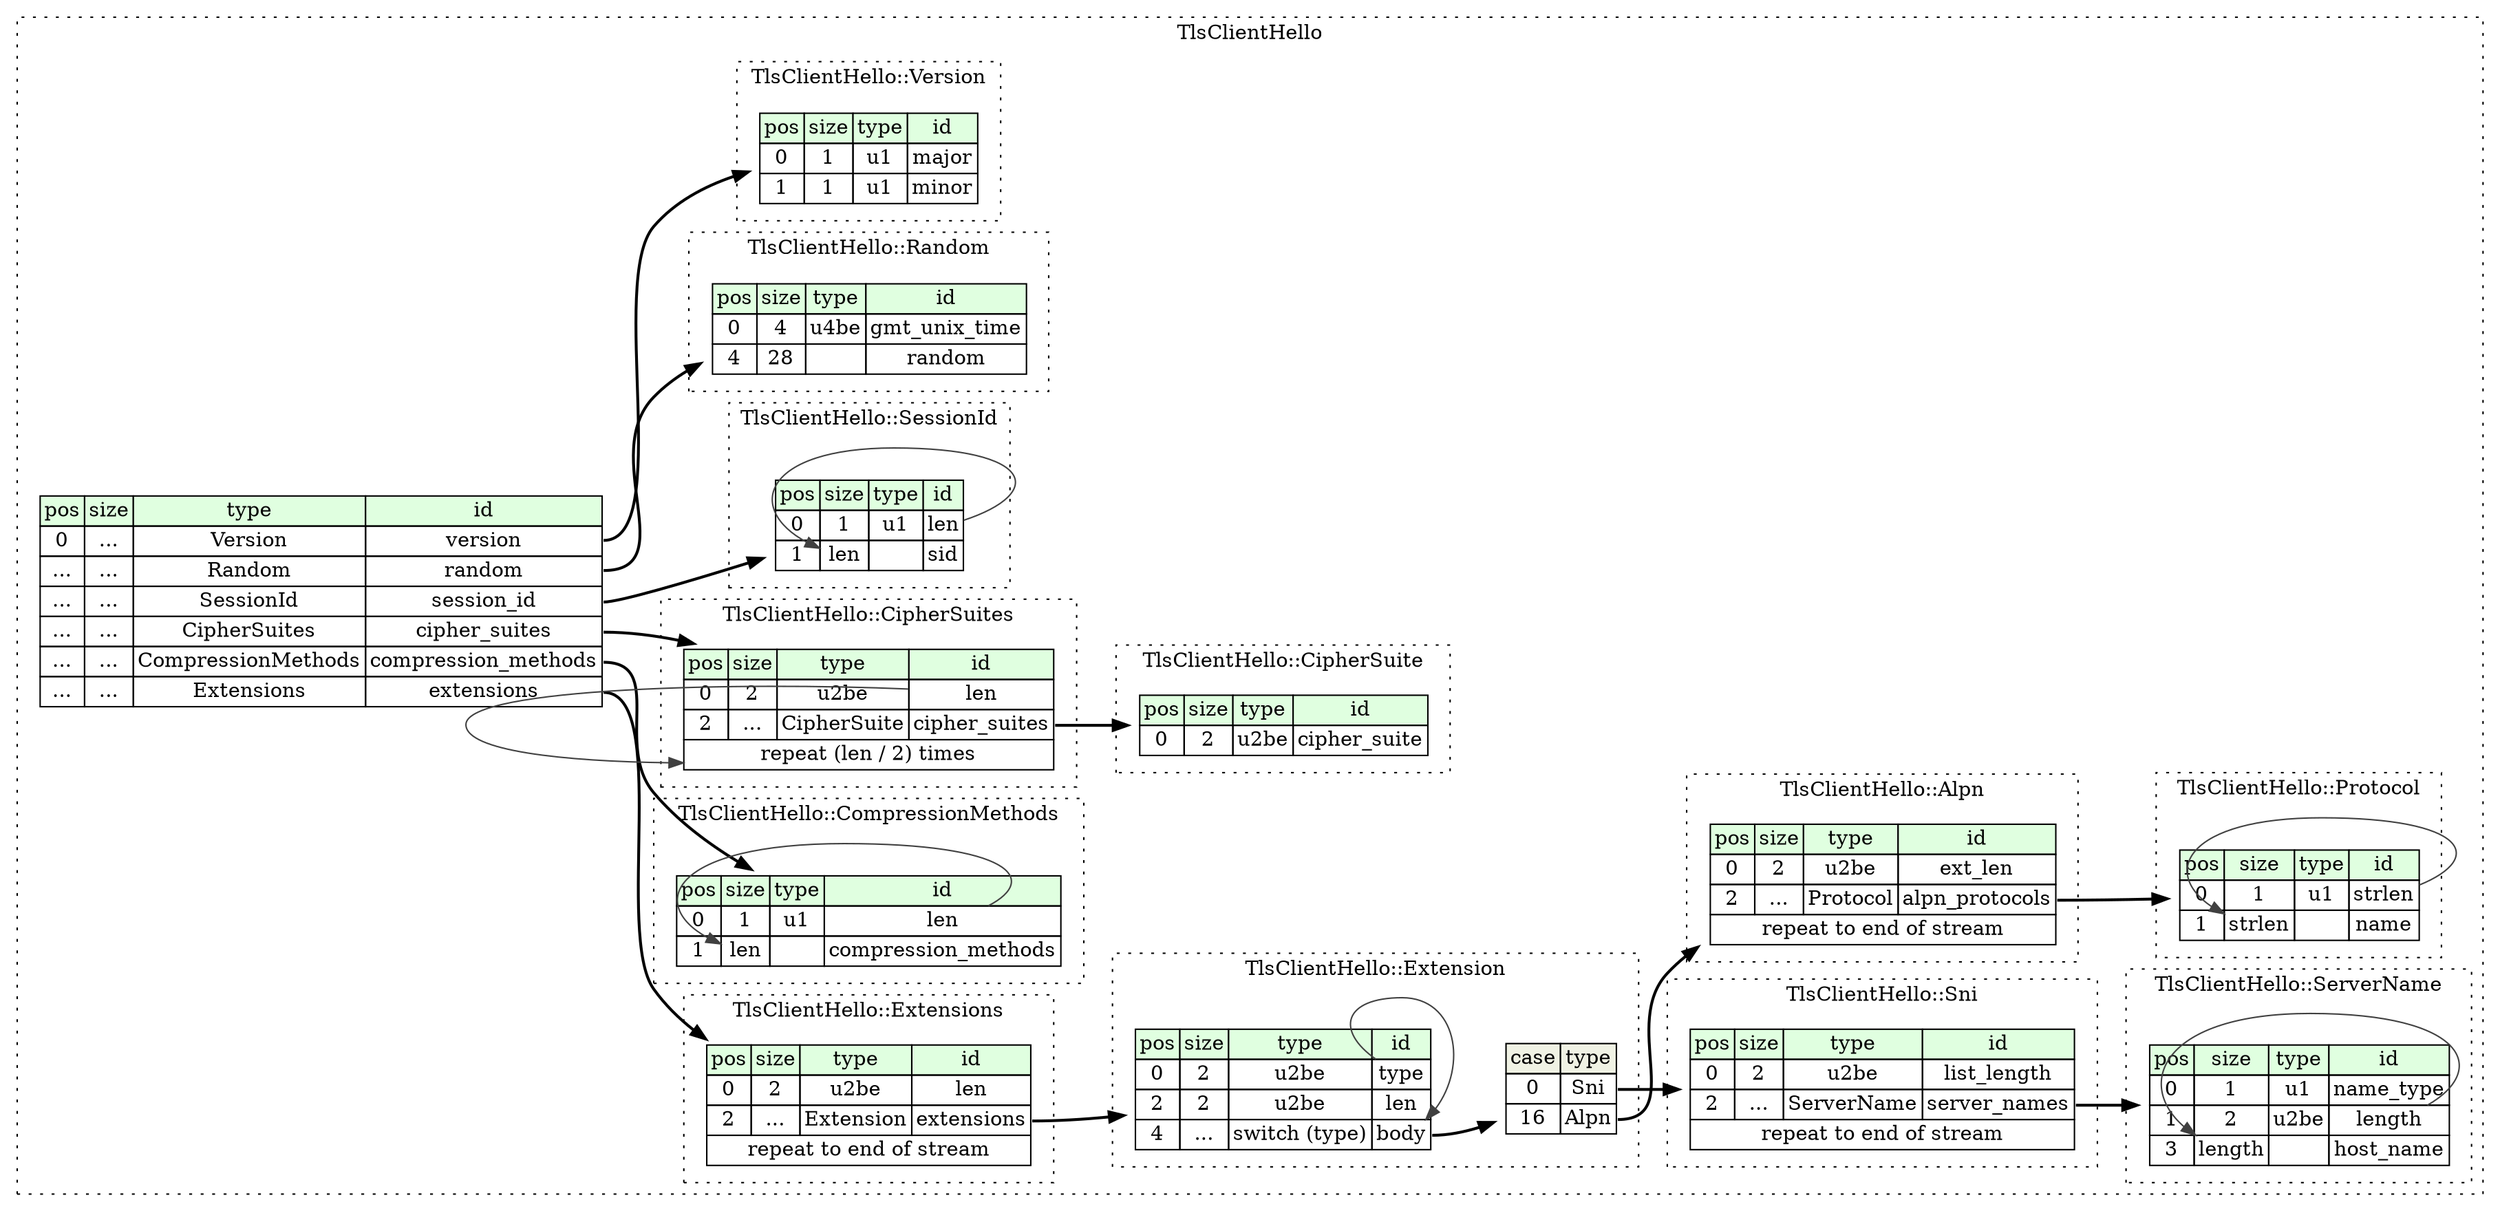 digraph {
	rankdir=LR;
	node [shape=plaintext];
	subgraph cluster__tls_client_hello {
		label="TlsClientHello";
		graph[style=dotted];

		tls_client_hello__seq [label=<<TABLE BORDER="0" CELLBORDER="1" CELLSPACING="0">
			<TR><TD BGCOLOR="#E0FFE0">pos</TD><TD BGCOLOR="#E0FFE0">size</TD><TD BGCOLOR="#E0FFE0">type</TD><TD BGCOLOR="#E0FFE0">id</TD></TR>
			<TR><TD PORT="version_pos">0</TD><TD PORT="version_size">...</TD><TD>Version</TD><TD PORT="version_type">version</TD></TR>
			<TR><TD PORT="random_pos">...</TD><TD PORT="random_size">...</TD><TD>Random</TD><TD PORT="random_type">random</TD></TR>
			<TR><TD PORT="session_id_pos">...</TD><TD PORT="session_id_size">...</TD><TD>SessionId</TD><TD PORT="session_id_type">session_id</TD></TR>
			<TR><TD PORT="cipher_suites_pos">...</TD><TD PORT="cipher_suites_size">...</TD><TD>CipherSuites</TD><TD PORT="cipher_suites_type">cipher_suites</TD></TR>
			<TR><TD PORT="compression_methods_pos">...</TD><TD PORT="compression_methods_size">...</TD><TD>CompressionMethods</TD><TD PORT="compression_methods_type">compression_methods</TD></TR>
			<TR><TD PORT="extensions_pos">...</TD><TD PORT="extensions_size">...</TD><TD>Extensions</TD><TD PORT="extensions_type">extensions</TD></TR>
		</TABLE>>];
		subgraph cluster__server_name {
			label="TlsClientHello::ServerName";
			graph[style=dotted];

			server_name__seq [label=<<TABLE BORDER="0" CELLBORDER="1" CELLSPACING="0">
				<TR><TD BGCOLOR="#E0FFE0">pos</TD><TD BGCOLOR="#E0FFE0">size</TD><TD BGCOLOR="#E0FFE0">type</TD><TD BGCOLOR="#E0FFE0">id</TD></TR>
				<TR><TD PORT="name_type_pos">0</TD><TD PORT="name_type_size">1</TD><TD>u1</TD><TD PORT="name_type_type">name_type</TD></TR>
				<TR><TD PORT="length_pos">1</TD><TD PORT="length_size">2</TD><TD>u2be</TD><TD PORT="length_type">length</TD></TR>
				<TR><TD PORT="host_name_pos">3</TD><TD PORT="host_name_size">length</TD><TD></TD><TD PORT="host_name_type">host_name</TD></TR>
			</TABLE>>];
		}
		subgraph cluster__random {
			label="TlsClientHello::Random";
			graph[style=dotted];

			random__seq [label=<<TABLE BORDER="0" CELLBORDER="1" CELLSPACING="0">
				<TR><TD BGCOLOR="#E0FFE0">pos</TD><TD BGCOLOR="#E0FFE0">size</TD><TD BGCOLOR="#E0FFE0">type</TD><TD BGCOLOR="#E0FFE0">id</TD></TR>
				<TR><TD PORT="gmt_unix_time_pos">0</TD><TD PORT="gmt_unix_time_size">4</TD><TD>u4be</TD><TD PORT="gmt_unix_time_type">gmt_unix_time</TD></TR>
				<TR><TD PORT="random_pos">4</TD><TD PORT="random_size">28</TD><TD></TD><TD PORT="random_type">random</TD></TR>
			</TABLE>>];
		}
		subgraph cluster__session_id {
			label="TlsClientHello::SessionId";
			graph[style=dotted];

			session_id__seq [label=<<TABLE BORDER="0" CELLBORDER="1" CELLSPACING="0">
				<TR><TD BGCOLOR="#E0FFE0">pos</TD><TD BGCOLOR="#E0FFE0">size</TD><TD BGCOLOR="#E0FFE0">type</TD><TD BGCOLOR="#E0FFE0">id</TD></TR>
				<TR><TD PORT="len_pos">0</TD><TD PORT="len_size">1</TD><TD>u1</TD><TD PORT="len_type">len</TD></TR>
				<TR><TD PORT="sid_pos">1</TD><TD PORT="sid_size">len</TD><TD></TD><TD PORT="sid_type">sid</TD></TR>
			</TABLE>>];
		}
		subgraph cluster__sni {
			label="TlsClientHello::Sni";
			graph[style=dotted];

			sni__seq [label=<<TABLE BORDER="0" CELLBORDER="1" CELLSPACING="0">
				<TR><TD BGCOLOR="#E0FFE0">pos</TD><TD BGCOLOR="#E0FFE0">size</TD><TD BGCOLOR="#E0FFE0">type</TD><TD BGCOLOR="#E0FFE0">id</TD></TR>
				<TR><TD PORT="list_length_pos">0</TD><TD PORT="list_length_size">2</TD><TD>u2be</TD><TD PORT="list_length_type">list_length</TD></TR>
				<TR><TD PORT="server_names_pos">2</TD><TD PORT="server_names_size">...</TD><TD>ServerName</TD><TD PORT="server_names_type">server_names</TD></TR>
				<TR><TD COLSPAN="4" PORT="server_names__repeat">repeat to end of stream</TD></TR>
			</TABLE>>];
		}
		subgraph cluster__cipher_suites {
			label="TlsClientHello::CipherSuites";
			graph[style=dotted];

			cipher_suites__seq [label=<<TABLE BORDER="0" CELLBORDER="1" CELLSPACING="0">
				<TR><TD BGCOLOR="#E0FFE0">pos</TD><TD BGCOLOR="#E0FFE0">size</TD><TD BGCOLOR="#E0FFE0">type</TD><TD BGCOLOR="#E0FFE0">id</TD></TR>
				<TR><TD PORT="len_pos">0</TD><TD PORT="len_size">2</TD><TD>u2be</TD><TD PORT="len_type">len</TD></TR>
				<TR><TD PORT="cipher_suites_pos">2</TD><TD PORT="cipher_suites_size">...</TD><TD>CipherSuite</TD><TD PORT="cipher_suites_type">cipher_suites</TD></TR>
				<TR><TD COLSPAN="4" PORT="cipher_suites__repeat">repeat (len / 2) times</TD></TR>
			</TABLE>>];
		}
		subgraph cluster__compression_methods {
			label="TlsClientHello::CompressionMethods";
			graph[style=dotted];

			compression_methods__seq [label=<<TABLE BORDER="0" CELLBORDER="1" CELLSPACING="0">
				<TR><TD BGCOLOR="#E0FFE0">pos</TD><TD BGCOLOR="#E0FFE0">size</TD><TD BGCOLOR="#E0FFE0">type</TD><TD BGCOLOR="#E0FFE0">id</TD></TR>
				<TR><TD PORT="len_pos">0</TD><TD PORT="len_size">1</TD><TD>u1</TD><TD PORT="len_type">len</TD></TR>
				<TR><TD PORT="compression_methods_pos">1</TD><TD PORT="compression_methods_size">len</TD><TD></TD><TD PORT="compression_methods_type">compression_methods</TD></TR>
			</TABLE>>];
		}
		subgraph cluster__alpn {
			label="TlsClientHello::Alpn";
			graph[style=dotted];

			alpn__seq [label=<<TABLE BORDER="0" CELLBORDER="1" CELLSPACING="0">
				<TR><TD BGCOLOR="#E0FFE0">pos</TD><TD BGCOLOR="#E0FFE0">size</TD><TD BGCOLOR="#E0FFE0">type</TD><TD BGCOLOR="#E0FFE0">id</TD></TR>
				<TR><TD PORT="ext_len_pos">0</TD><TD PORT="ext_len_size">2</TD><TD>u2be</TD><TD PORT="ext_len_type">ext_len</TD></TR>
				<TR><TD PORT="alpn_protocols_pos">2</TD><TD PORT="alpn_protocols_size">...</TD><TD>Protocol</TD><TD PORT="alpn_protocols_type">alpn_protocols</TD></TR>
				<TR><TD COLSPAN="4" PORT="alpn_protocols__repeat">repeat to end of stream</TD></TR>
			</TABLE>>];
		}
		subgraph cluster__extensions {
			label="TlsClientHello::Extensions";
			graph[style=dotted];

			extensions__seq [label=<<TABLE BORDER="0" CELLBORDER="1" CELLSPACING="0">
				<TR><TD BGCOLOR="#E0FFE0">pos</TD><TD BGCOLOR="#E0FFE0">size</TD><TD BGCOLOR="#E0FFE0">type</TD><TD BGCOLOR="#E0FFE0">id</TD></TR>
				<TR><TD PORT="len_pos">0</TD><TD PORT="len_size">2</TD><TD>u2be</TD><TD PORT="len_type">len</TD></TR>
				<TR><TD PORT="extensions_pos">2</TD><TD PORT="extensions_size">...</TD><TD>Extension</TD><TD PORT="extensions_type">extensions</TD></TR>
				<TR><TD COLSPAN="4" PORT="extensions__repeat">repeat to end of stream</TD></TR>
			</TABLE>>];
		}
		subgraph cluster__version {
			label="TlsClientHello::Version";
			graph[style=dotted];

			version__seq [label=<<TABLE BORDER="0" CELLBORDER="1" CELLSPACING="0">
				<TR><TD BGCOLOR="#E0FFE0">pos</TD><TD BGCOLOR="#E0FFE0">size</TD><TD BGCOLOR="#E0FFE0">type</TD><TD BGCOLOR="#E0FFE0">id</TD></TR>
				<TR><TD PORT="major_pos">0</TD><TD PORT="major_size">1</TD><TD>u1</TD><TD PORT="major_type">major</TD></TR>
				<TR><TD PORT="minor_pos">1</TD><TD PORT="minor_size">1</TD><TD>u1</TD><TD PORT="minor_type">minor</TD></TR>
			</TABLE>>];
		}
		subgraph cluster__cipher_suite {
			label="TlsClientHello::CipherSuite";
			graph[style=dotted];

			cipher_suite__seq [label=<<TABLE BORDER="0" CELLBORDER="1" CELLSPACING="0">
				<TR><TD BGCOLOR="#E0FFE0">pos</TD><TD BGCOLOR="#E0FFE0">size</TD><TD BGCOLOR="#E0FFE0">type</TD><TD BGCOLOR="#E0FFE0">id</TD></TR>
				<TR><TD PORT="cipher_suite_pos">0</TD><TD PORT="cipher_suite_size">2</TD><TD>u2be</TD><TD PORT="cipher_suite_type">cipher_suite</TD></TR>
			</TABLE>>];
		}
		subgraph cluster__protocol {
			label="TlsClientHello::Protocol";
			graph[style=dotted];

			protocol__seq [label=<<TABLE BORDER="0" CELLBORDER="1" CELLSPACING="0">
				<TR><TD BGCOLOR="#E0FFE0">pos</TD><TD BGCOLOR="#E0FFE0">size</TD><TD BGCOLOR="#E0FFE0">type</TD><TD BGCOLOR="#E0FFE0">id</TD></TR>
				<TR><TD PORT="strlen_pos">0</TD><TD PORT="strlen_size">1</TD><TD>u1</TD><TD PORT="strlen_type">strlen</TD></TR>
				<TR><TD PORT="name_pos">1</TD><TD PORT="name_size">strlen</TD><TD></TD><TD PORT="name_type">name</TD></TR>
			</TABLE>>];
		}
		subgraph cluster__extension {
			label="TlsClientHello::Extension";
			graph[style=dotted];

			extension__seq [label=<<TABLE BORDER="0" CELLBORDER="1" CELLSPACING="0">
				<TR><TD BGCOLOR="#E0FFE0">pos</TD><TD BGCOLOR="#E0FFE0">size</TD><TD BGCOLOR="#E0FFE0">type</TD><TD BGCOLOR="#E0FFE0">id</TD></TR>
				<TR><TD PORT="type_pos">0</TD><TD PORT="type_size">2</TD><TD>u2be</TD><TD PORT="type_type">type</TD></TR>
				<TR><TD PORT="len_pos">2</TD><TD PORT="len_size">2</TD><TD>u2be</TD><TD PORT="len_type">len</TD></TR>
				<TR><TD PORT="body_pos">4</TD><TD PORT="body_size">...</TD><TD>switch (type)</TD><TD PORT="body_type">body</TD></TR>
			</TABLE>>];
extension__seq_body_switch [label=<<TABLE BORDER="0" CELLBORDER="1" CELLSPACING="0">
	<TR><TD BGCOLOR="#F0F2E4">case</TD><TD BGCOLOR="#F0F2E4">type</TD></TR>
	<TR><TD>0</TD><TD PORT="case0">Sni</TD></TR>
	<TR><TD>16</TD><TD PORT="case1">Alpn</TD></TR>
</TABLE>>];
		}
	}
	tls_client_hello__seq:version_type -> version__seq [style=bold];
	tls_client_hello__seq:random_type -> random__seq [style=bold];
	tls_client_hello__seq:session_id_type -> session_id__seq [style=bold];
	tls_client_hello__seq:cipher_suites_type -> cipher_suites__seq [style=bold];
	tls_client_hello__seq:compression_methods_type -> compression_methods__seq [style=bold];
	tls_client_hello__seq:extensions_type -> extensions__seq [style=bold];
	server_name__seq:length_type -> server_name__seq:host_name_size [color="#404040"];
	session_id__seq:len_type -> session_id__seq:sid_size [color="#404040"];
	sni__seq:server_names_type -> server_name__seq [style=bold];
	cipher_suites__seq:cipher_suites_type -> cipher_suite__seq [style=bold];
	cipher_suites__seq:len_type -> cipher_suites__seq:cipher_suites__repeat [color="#404040"];
	compression_methods__seq:len_type -> compression_methods__seq:compression_methods_size [color="#404040"];
	alpn__seq:alpn_protocols_type -> protocol__seq [style=bold];
	extensions__seq:extensions_type -> extension__seq [style=bold];
	protocol__seq:strlen_type -> protocol__seq:name_size [color="#404040"];
	extension__seq:body_type -> extension__seq_body_switch [style=bold];
	extension__seq_body_switch:case0 -> sni__seq [style=bold];
	extension__seq_body_switch:case1 -> alpn__seq [style=bold];
	extension__seq:type_type -> extension__seq:body_type [color="#404040"];
}

